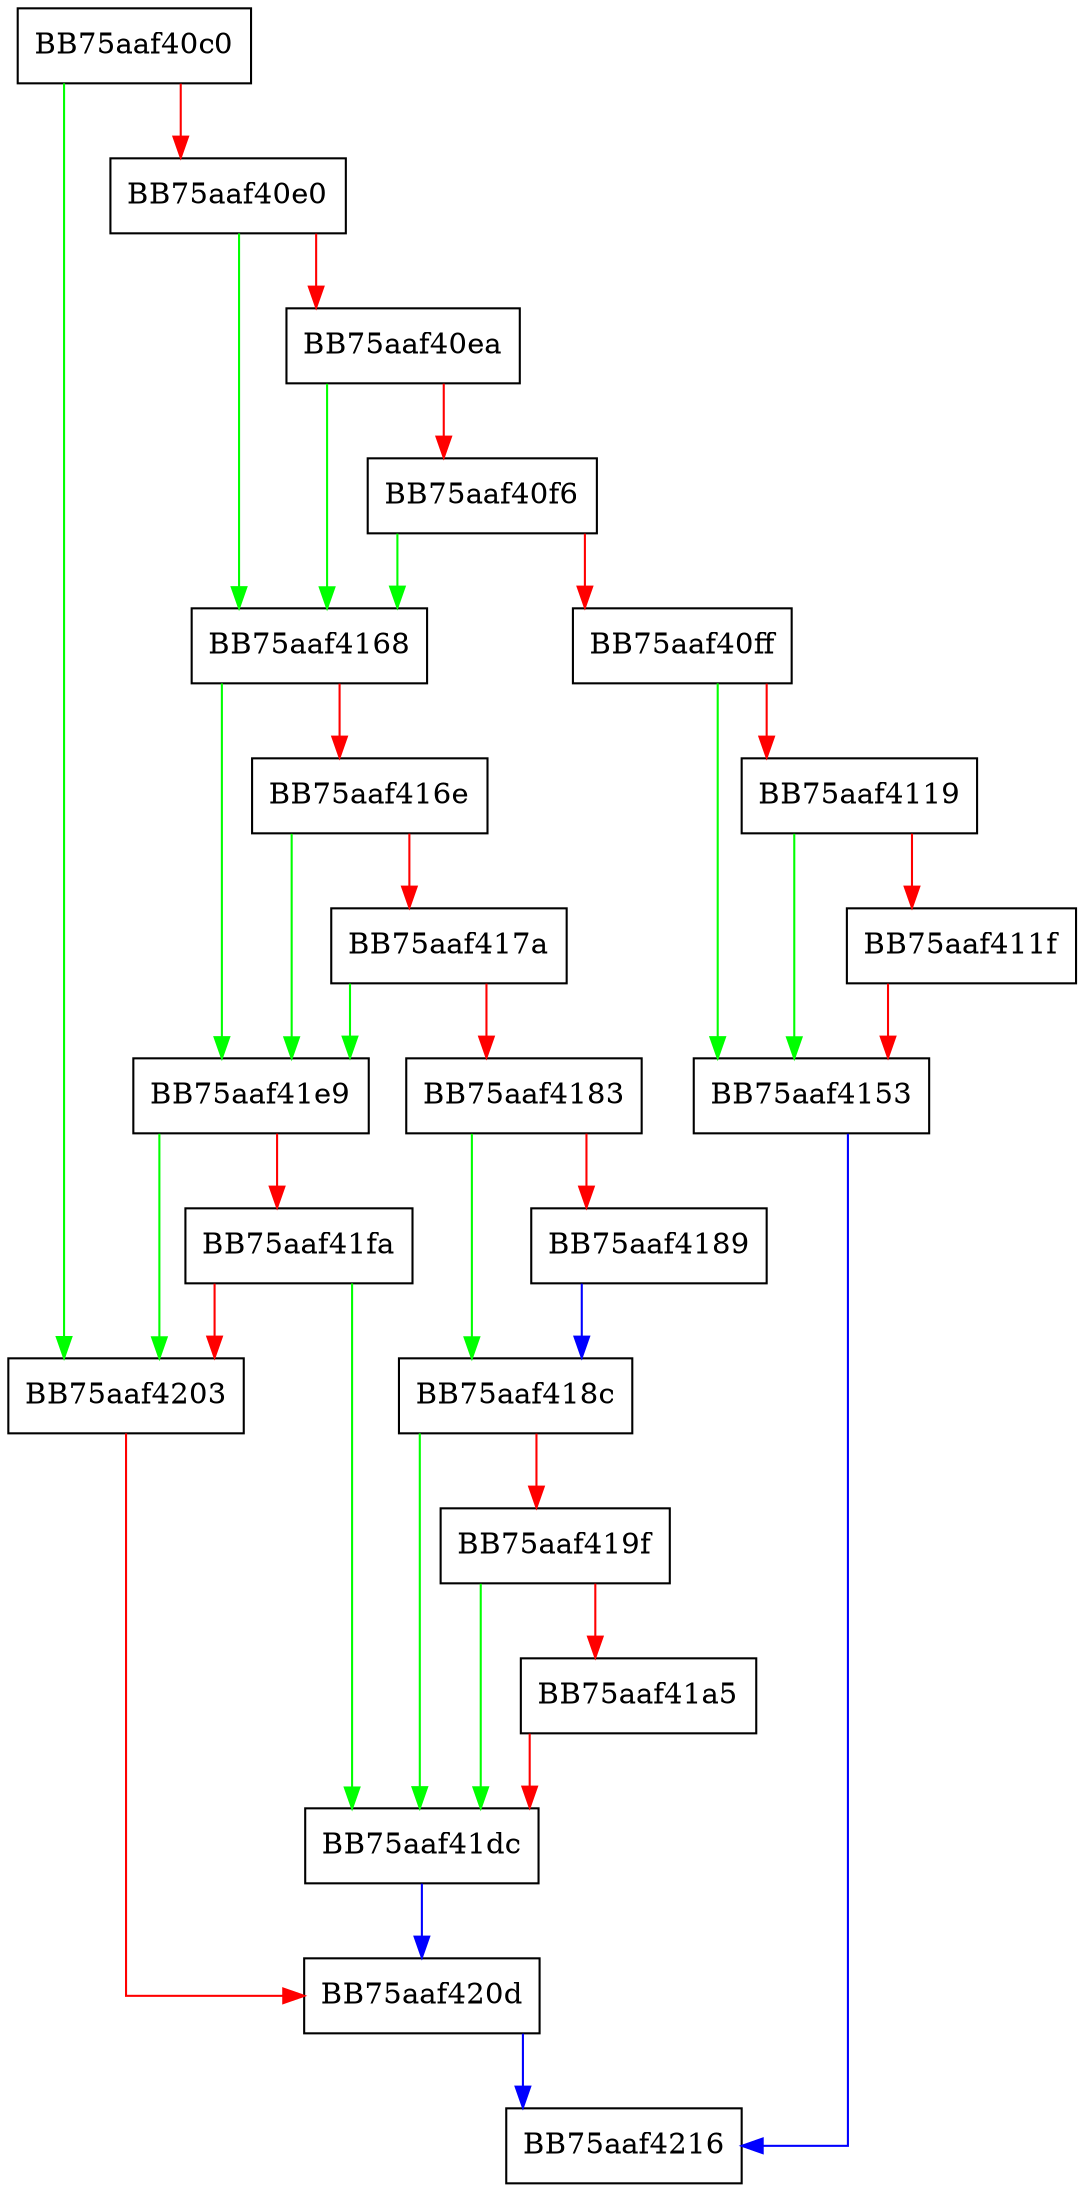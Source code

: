 digraph UAC_ReportResource {
  node [shape="box"];
  graph [splines=ortho];
  BB75aaf40c0 -> BB75aaf4203 [color="green"];
  BB75aaf40c0 -> BB75aaf40e0 [color="red"];
  BB75aaf40e0 -> BB75aaf4168 [color="green"];
  BB75aaf40e0 -> BB75aaf40ea [color="red"];
  BB75aaf40ea -> BB75aaf4168 [color="green"];
  BB75aaf40ea -> BB75aaf40f6 [color="red"];
  BB75aaf40f6 -> BB75aaf4168 [color="green"];
  BB75aaf40f6 -> BB75aaf40ff [color="red"];
  BB75aaf40ff -> BB75aaf4153 [color="green"];
  BB75aaf40ff -> BB75aaf4119 [color="red"];
  BB75aaf4119 -> BB75aaf4153 [color="green"];
  BB75aaf4119 -> BB75aaf411f [color="red"];
  BB75aaf411f -> BB75aaf4153 [color="red"];
  BB75aaf4153 -> BB75aaf4216 [color="blue"];
  BB75aaf4168 -> BB75aaf41e9 [color="green"];
  BB75aaf4168 -> BB75aaf416e [color="red"];
  BB75aaf416e -> BB75aaf41e9 [color="green"];
  BB75aaf416e -> BB75aaf417a [color="red"];
  BB75aaf417a -> BB75aaf41e9 [color="green"];
  BB75aaf417a -> BB75aaf4183 [color="red"];
  BB75aaf4183 -> BB75aaf418c [color="green"];
  BB75aaf4183 -> BB75aaf4189 [color="red"];
  BB75aaf4189 -> BB75aaf418c [color="blue"];
  BB75aaf418c -> BB75aaf41dc [color="green"];
  BB75aaf418c -> BB75aaf419f [color="red"];
  BB75aaf419f -> BB75aaf41dc [color="green"];
  BB75aaf419f -> BB75aaf41a5 [color="red"];
  BB75aaf41a5 -> BB75aaf41dc [color="red"];
  BB75aaf41dc -> BB75aaf420d [color="blue"];
  BB75aaf41e9 -> BB75aaf4203 [color="green"];
  BB75aaf41e9 -> BB75aaf41fa [color="red"];
  BB75aaf41fa -> BB75aaf41dc [color="green"];
  BB75aaf41fa -> BB75aaf4203 [color="red"];
  BB75aaf4203 -> BB75aaf420d [color="red"];
  BB75aaf420d -> BB75aaf4216 [color="blue"];
}